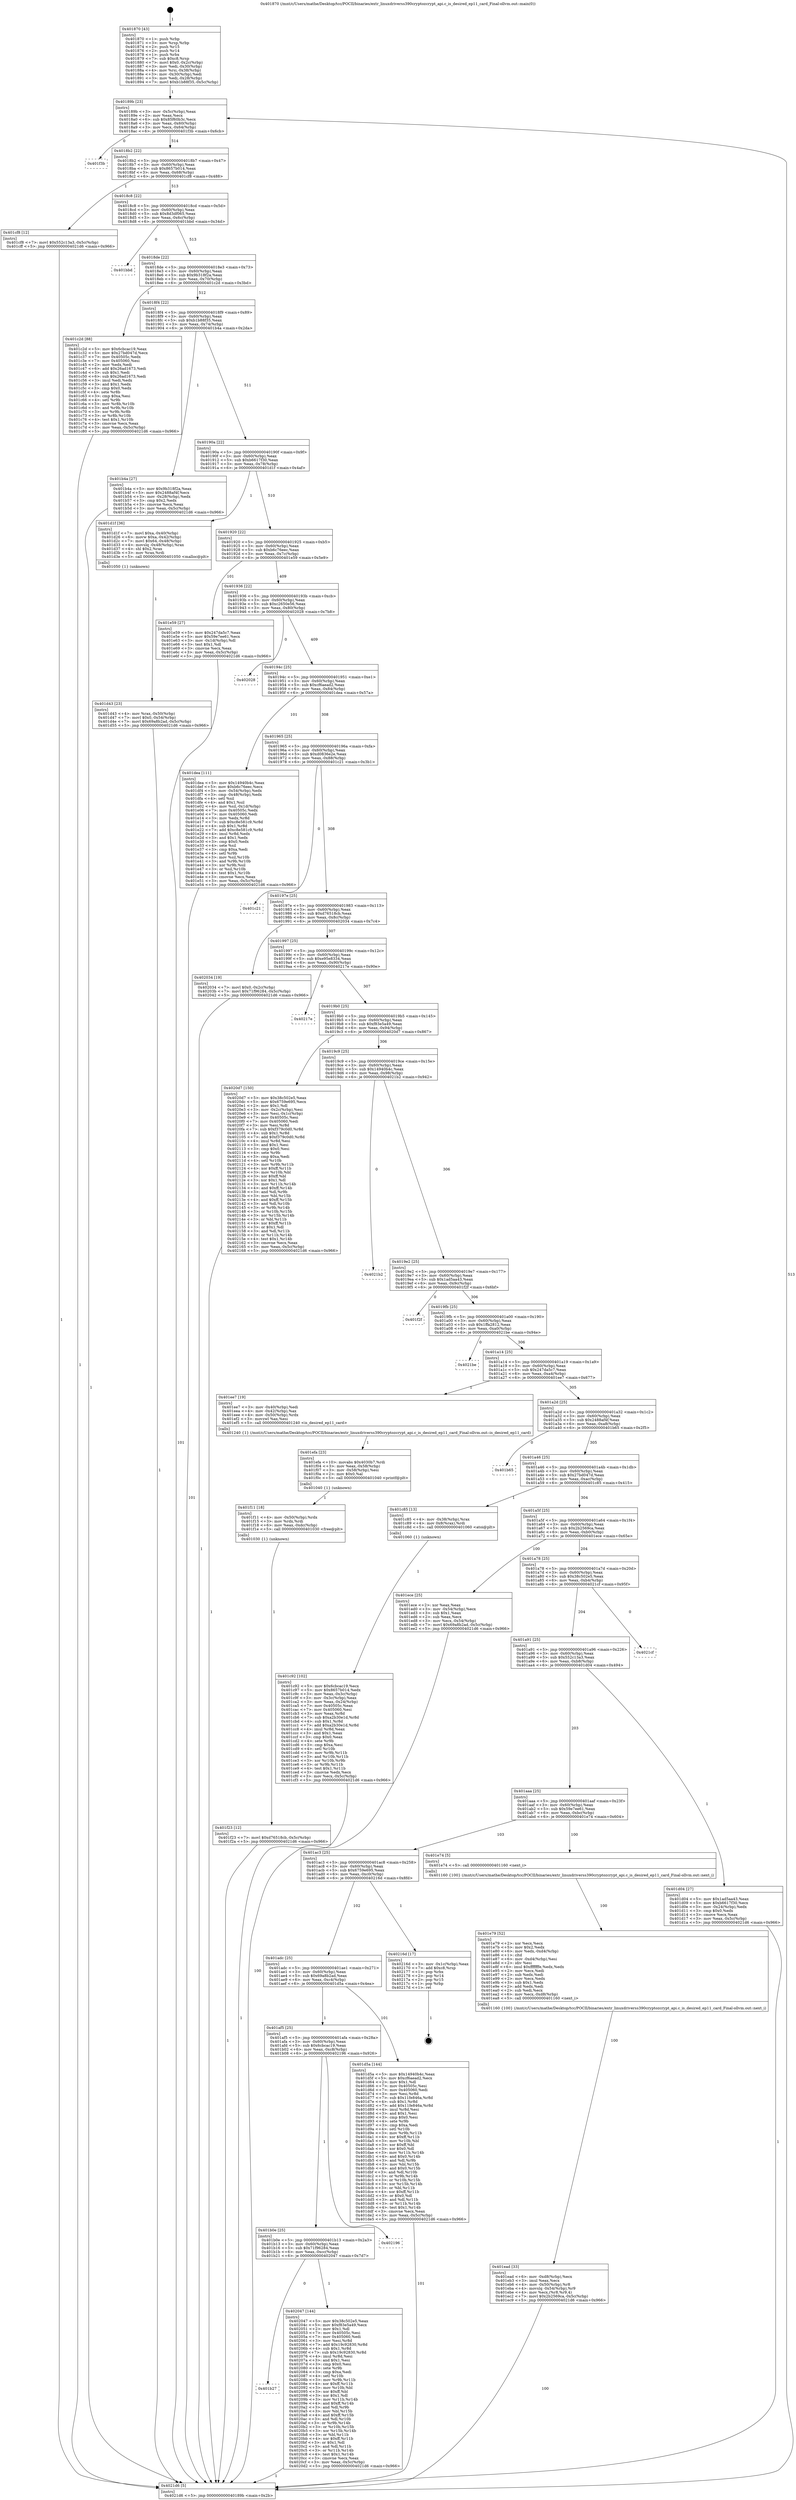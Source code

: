 digraph "0x401870" {
  label = "0x401870 (/mnt/c/Users/mathe/Desktop/tcc/POCII/binaries/extr_linuxdriverss390cryptozcrypt_api.c_is_desired_ep11_card_Final-ollvm.out::main(0))"
  labelloc = "t"
  node[shape=record]

  Entry [label="",width=0.3,height=0.3,shape=circle,fillcolor=black,style=filled]
  "0x40189b" [label="{
     0x40189b [23]\l
     | [instrs]\l
     &nbsp;&nbsp;0x40189b \<+3\>: mov -0x5c(%rbp),%eax\l
     &nbsp;&nbsp;0x40189e \<+2\>: mov %eax,%ecx\l
     &nbsp;&nbsp;0x4018a0 \<+6\>: sub $0x85f60b3c,%ecx\l
     &nbsp;&nbsp;0x4018a6 \<+3\>: mov %eax,-0x60(%rbp)\l
     &nbsp;&nbsp;0x4018a9 \<+3\>: mov %ecx,-0x64(%rbp)\l
     &nbsp;&nbsp;0x4018ac \<+6\>: je 0000000000401f3b \<main+0x6cb\>\l
  }"]
  "0x401f3b" [label="{
     0x401f3b\l
  }", style=dashed]
  "0x4018b2" [label="{
     0x4018b2 [22]\l
     | [instrs]\l
     &nbsp;&nbsp;0x4018b2 \<+5\>: jmp 00000000004018b7 \<main+0x47\>\l
     &nbsp;&nbsp;0x4018b7 \<+3\>: mov -0x60(%rbp),%eax\l
     &nbsp;&nbsp;0x4018ba \<+5\>: sub $0x8657b014,%eax\l
     &nbsp;&nbsp;0x4018bf \<+3\>: mov %eax,-0x68(%rbp)\l
     &nbsp;&nbsp;0x4018c2 \<+6\>: je 0000000000401cf8 \<main+0x488\>\l
  }"]
  Exit [label="",width=0.3,height=0.3,shape=circle,fillcolor=black,style=filled,peripheries=2]
  "0x401cf8" [label="{
     0x401cf8 [12]\l
     | [instrs]\l
     &nbsp;&nbsp;0x401cf8 \<+7\>: movl $0x552c13a3,-0x5c(%rbp)\l
     &nbsp;&nbsp;0x401cff \<+5\>: jmp 00000000004021d6 \<main+0x966\>\l
  }"]
  "0x4018c8" [label="{
     0x4018c8 [22]\l
     | [instrs]\l
     &nbsp;&nbsp;0x4018c8 \<+5\>: jmp 00000000004018cd \<main+0x5d\>\l
     &nbsp;&nbsp;0x4018cd \<+3\>: mov -0x60(%rbp),%eax\l
     &nbsp;&nbsp;0x4018d0 \<+5\>: sub $0x8d3df065,%eax\l
     &nbsp;&nbsp;0x4018d5 \<+3\>: mov %eax,-0x6c(%rbp)\l
     &nbsp;&nbsp;0x4018d8 \<+6\>: je 0000000000401bbd \<main+0x34d\>\l
  }"]
  "0x401b27" [label="{
     0x401b27\l
  }", style=dashed]
  "0x401bbd" [label="{
     0x401bbd\l
  }", style=dashed]
  "0x4018de" [label="{
     0x4018de [22]\l
     | [instrs]\l
     &nbsp;&nbsp;0x4018de \<+5\>: jmp 00000000004018e3 \<main+0x73\>\l
     &nbsp;&nbsp;0x4018e3 \<+3\>: mov -0x60(%rbp),%eax\l
     &nbsp;&nbsp;0x4018e6 \<+5\>: sub $0x9b318f2a,%eax\l
     &nbsp;&nbsp;0x4018eb \<+3\>: mov %eax,-0x70(%rbp)\l
     &nbsp;&nbsp;0x4018ee \<+6\>: je 0000000000401c2d \<main+0x3bd\>\l
  }"]
  "0x402047" [label="{
     0x402047 [144]\l
     | [instrs]\l
     &nbsp;&nbsp;0x402047 \<+5\>: mov $0x38c502e5,%eax\l
     &nbsp;&nbsp;0x40204c \<+5\>: mov $0xf83e5a49,%ecx\l
     &nbsp;&nbsp;0x402051 \<+2\>: mov $0x1,%dl\l
     &nbsp;&nbsp;0x402053 \<+7\>: mov 0x40505c,%esi\l
     &nbsp;&nbsp;0x40205a \<+7\>: mov 0x405060,%edi\l
     &nbsp;&nbsp;0x402061 \<+3\>: mov %esi,%r8d\l
     &nbsp;&nbsp;0x402064 \<+7\>: add $0x19c92830,%r8d\l
     &nbsp;&nbsp;0x40206b \<+4\>: sub $0x1,%r8d\l
     &nbsp;&nbsp;0x40206f \<+7\>: sub $0x19c92830,%r8d\l
     &nbsp;&nbsp;0x402076 \<+4\>: imul %r8d,%esi\l
     &nbsp;&nbsp;0x40207a \<+3\>: and $0x1,%esi\l
     &nbsp;&nbsp;0x40207d \<+3\>: cmp $0x0,%esi\l
     &nbsp;&nbsp;0x402080 \<+4\>: sete %r9b\l
     &nbsp;&nbsp;0x402084 \<+3\>: cmp $0xa,%edi\l
     &nbsp;&nbsp;0x402087 \<+4\>: setl %r10b\l
     &nbsp;&nbsp;0x40208b \<+3\>: mov %r9b,%r11b\l
     &nbsp;&nbsp;0x40208e \<+4\>: xor $0xff,%r11b\l
     &nbsp;&nbsp;0x402092 \<+3\>: mov %r10b,%bl\l
     &nbsp;&nbsp;0x402095 \<+3\>: xor $0xff,%bl\l
     &nbsp;&nbsp;0x402098 \<+3\>: xor $0x1,%dl\l
     &nbsp;&nbsp;0x40209b \<+3\>: mov %r11b,%r14b\l
     &nbsp;&nbsp;0x40209e \<+4\>: and $0xff,%r14b\l
     &nbsp;&nbsp;0x4020a2 \<+3\>: and %dl,%r9b\l
     &nbsp;&nbsp;0x4020a5 \<+3\>: mov %bl,%r15b\l
     &nbsp;&nbsp;0x4020a8 \<+4\>: and $0xff,%r15b\l
     &nbsp;&nbsp;0x4020ac \<+3\>: and %dl,%r10b\l
     &nbsp;&nbsp;0x4020af \<+3\>: or %r9b,%r14b\l
     &nbsp;&nbsp;0x4020b2 \<+3\>: or %r10b,%r15b\l
     &nbsp;&nbsp;0x4020b5 \<+3\>: xor %r15b,%r14b\l
     &nbsp;&nbsp;0x4020b8 \<+3\>: or %bl,%r11b\l
     &nbsp;&nbsp;0x4020bb \<+4\>: xor $0xff,%r11b\l
     &nbsp;&nbsp;0x4020bf \<+3\>: or $0x1,%dl\l
     &nbsp;&nbsp;0x4020c2 \<+3\>: and %dl,%r11b\l
     &nbsp;&nbsp;0x4020c5 \<+3\>: or %r11b,%r14b\l
     &nbsp;&nbsp;0x4020c8 \<+4\>: test $0x1,%r14b\l
     &nbsp;&nbsp;0x4020cc \<+3\>: cmovne %ecx,%eax\l
     &nbsp;&nbsp;0x4020cf \<+3\>: mov %eax,-0x5c(%rbp)\l
     &nbsp;&nbsp;0x4020d2 \<+5\>: jmp 00000000004021d6 \<main+0x966\>\l
  }"]
  "0x401c2d" [label="{
     0x401c2d [88]\l
     | [instrs]\l
     &nbsp;&nbsp;0x401c2d \<+5\>: mov $0x6cbcac19,%eax\l
     &nbsp;&nbsp;0x401c32 \<+5\>: mov $0x27bd047d,%ecx\l
     &nbsp;&nbsp;0x401c37 \<+7\>: mov 0x40505c,%edx\l
     &nbsp;&nbsp;0x401c3e \<+7\>: mov 0x405060,%esi\l
     &nbsp;&nbsp;0x401c45 \<+2\>: mov %edx,%edi\l
     &nbsp;&nbsp;0x401c47 \<+6\>: add $0x26ad1673,%edi\l
     &nbsp;&nbsp;0x401c4d \<+3\>: sub $0x1,%edi\l
     &nbsp;&nbsp;0x401c50 \<+6\>: sub $0x26ad1673,%edi\l
     &nbsp;&nbsp;0x401c56 \<+3\>: imul %edi,%edx\l
     &nbsp;&nbsp;0x401c59 \<+3\>: and $0x1,%edx\l
     &nbsp;&nbsp;0x401c5c \<+3\>: cmp $0x0,%edx\l
     &nbsp;&nbsp;0x401c5f \<+4\>: sete %r8b\l
     &nbsp;&nbsp;0x401c63 \<+3\>: cmp $0xa,%esi\l
     &nbsp;&nbsp;0x401c66 \<+4\>: setl %r9b\l
     &nbsp;&nbsp;0x401c6a \<+3\>: mov %r8b,%r10b\l
     &nbsp;&nbsp;0x401c6d \<+3\>: and %r9b,%r10b\l
     &nbsp;&nbsp;0x401c70 \<+3\>: xor %r9b,%r8b\l
     &nbsp;&nbsp;0x401c73 \<+3\>: or %r8b,%r10b\l
     &nbsp;&nbsp;0x401c76 \<+4\>: test $0x1,%r10b\l
     &nbsp;&nbsp;0x401c7a \<+3\>: cmovne %ecx,%eax\l
     &nbsp;&nbsp;0x401c7d \<+3\>: mov %eax,-0x5c(%rbp)\l
     &nbsp;&nbsp;0x401c80 \<+5\>: jmp 00000000004021d6 \<main+0x966\>\l
  }"]
  "0x4018f4" [label="{
     0x4018f4 [22]\l
     | [instrs]\l
     &nbsp;&nbsp;0x4018f4 \<+5\>: jmp 00000000004018f9 \<main+0x89\>\l
     &nbsp;&nbsp;0x4018f9 \<+3\>: mov -0x60(%rbp),%eax\l
     &nbsp;&nbsp;0x4018fc \<+5\>: sub $0xb1b88f35,%eax\l
     &nbsp;&nbsp;0x401901 \<+3\>: mov %eax,-0x74(%rbp)\l
     &nbsp;&nbsp;0x401904 \<+6\>: je 0000000000401b4a \<main+0x2da\>\l
  }"]
  "0x401b0e" [label="{
     0x401b0e [25]\l
     | [instrs]\l
     &nbsp;&nbsp;0x401b0e \<+5\>: jmp 0000000000401b13 \<main+0x2a3\>\l
     &nbsp;&nbsp;0x401b13 \<+3\>: mov -0x60(%rbp),%eax\l
     &nbsp;&nbsp;0x401b16 \<+5\>: sub $0x71f96284,%eax\l
     &nbsp;&nbsp;0x401b1b \<+6\>: mov %eax,-0xcc(%rbp)\l
     &nbsp;&nbsp;0x401b21 \<+6\>: je 0000000000402047 \<main+0x7d7\>\l
  }"]
  "0x401b4a" [label="{
     0x401b4a [27]\l
     | [instrs]\l
     &nbsp;&nbsp;0x401b4a \<+5\>: mov $0x9b318f2a,%eax\l
     &nbsp;&nbsp;0x401b4f \<+5\>: mov $0x2488af4f,%ecx\l
     &nbsp;&nbsp;0x401b54 \<+3\>: mov -0x28(%rbp),%edx\l
     &nbsp;&nbsp;0x401b57 \<+3\>: cmp $0x2,%edx\l
     &nbsp;&nbsp;0x401b5a \<+3\>: cmovne %ecx,%eax\l
     &nbsp;&nbsp;0x401b5d \<+3\>: mov %eax,-0x5c(%rbp)\l
     &nbsp;&nbsp;0x401b60 \<+5\>: jmp 00000000004021d6 \<main+0x966\>\l
  }"]
  "0x40190a" [label="{
     0x40190a [22]\l
     | [instrs]\l
     &nbsp;&nbsp;0x40190a \<+5\>: jmp 000000000040190f \<main+0x9f\>\l
     &nbsp;&nbsp;0x40190f \<+3\>: mov -0x60(%rbp),%eax\l
     &nbsp;&nbsp;0x401912 \<+5\>: sub $0xb6617f30,%eax\l
     &nbsp;&nbsp;0x401917 \<+3\>: mov %eax,-0x78(%rbp)\l
     &nbsp;&nbsp;0x40191a \<+6\>: je 0000000000401d1f \<main+0x4af\>\l
  }"]
  "0x4021d6" [label="{
     0x4021d6 [5]\l
     | [instrs]\l
     &nbsp;&nbsp;0x4021d6 \<+5\>: jmp 000000000040189b \<main+0x2b\>\l
  }"]
  "0x401870" [label="{
     0x401870 [43]\l
     | [instrs]\l
     &nbsp;&nbsp;0x401870 \<+1\>: push %rbp\l
     &nbsp;&nbsp;0x401871 \<+3\>: mov %rsp,%rbp\l
     &nbsp;&nbsp;0x401874 \<+2\>: push %r15\l
     &nbsp;&nbsp;0x401876 \<+2\>: push %r14\l
     &nbsp;&nbsp;0x401878 \<+1\>: push %rbx\l
     &nbsp;&nbsp;0x401879 \<+7\>: sub $0xc8,%rsp\l
     &nbsp;&nbsp;0x401880 \<+7\>: movl $0x0,-0x2c(%rbp)\l
     &nbsp;&nbsp;0x401887 \<+3\>: mov %edi,-0x30(%rbp)\l
     &nbsp;&nbsp;0x40188a \<+4\>: mov %rsi,-0x38(%rbp)\l
     &nbsp;&nbsp;0x40188e \<+3\>: mov -0x30(%rbp),%edi\l
     &nbsp;&nbsp;0x401891 \<+3\>: mov %edi,-0x28(%rbp)\l
     &nbsp;&nbsp;0x401894 \<+7\>: movl $0xb1b88f35,-0x5c(%rbp)\l
  }"]
  "0x402196" [label="{
     0x402196\l
  }", style=dashed]
  "0x401d1f" [label="{
     0x401d1f [36]\l
     | [instrs]\l
     &nbsp;&nbsp;0x401d1f \<+7\>: movl $0xa,-0x40(%rbp)\l
     &nbsp;&nbsp;0x401d26 \<+6\>: movw $0xa,-0x42(%rbp)\l
     &nbsp;&nbsp;0x401d2c \<+7\>: movl $0x64,-0x48(%rbp)\l
     &nbsp;&nbsp;0x401d33 \<+4\>: movslq -0x48(%rbp),%rax\l
     &nbsp;&nbsp;0x401d37 \<+4\>: shl $0x2,%rax\l
     &nbsp;&nbsp;0x401d3b \<+3\>: mov %rax,%rdi\l
     &nbsp;&nbsp;0x401d3e \<+5\>: call 0000000000401050 \<malloc@plt\>\l
     | [calls]\l
     &nbsp;&nbsp;0x401050 \{1\} (unknown)\l
  }"]
  "0x401920" [label="{
     0x401920 [22]\l
     | [instrs]\l
     &nbsp;&nbsp;0x401920 \<+5\>: jmp 0000000000401925 \<main+0xb5\>\l
     &nbsp;&nbsp;0x401925 \<+3\>: mov -0x60(%rbp),%eax\l
     &nbsp;&nbsp;0x401928 \<+5\>: sub $0xb6c76eec,%eax\l
     &nbsp;&nbsp;0x40192d \<+3\>: mov %eax,-0x7c(%rbp)\l
     &nbsp;&nbsp;0x401930 \<+6\>: je 0000000000401e59 \<main+0x5e9\>\l
  }"]
  "0x401f23" [label="{
     0x401f23 [12]\l
     | [instrs]\l
     &nbsp;&nbsp;0x401f23 \<+7\>: movl $0xd76518cb,-0x5c(%rbp)\l
     &nbsp;&nbsp;0x401f2a \<+5\>: jmp 00000000004021d6 \<main+0x966\>\l
  }"]
  "0x401e59" [label="{
     0x401e59 [27]\l
     | [instrs]\l
     &nbsp;&nbsp;0x401e59 \<+5\>: mov $0x247da5c7,%eax\l
     &nbsp;&nbsp;0x401e5e \<+5\>: mov $0x59e7ee61,%ecx\l
     &nbsp;&nbsp;0x401e63 \<+3\>: mov -0x1d(%rbp),%dl\l
     &nbsp;&nbsp;0x401e66 \<+3\>: test $0x1,%dl\l
     &nbsp;&nbsp;0x401e69 \<+3\>: cmovne %ecx,%eax\l
     &nbsp;&nbsp;0x401e6c \<+3\>: mov %eax,-0x5c(%rbp)\l
     &nbsp;&nbsp;0x401e6f \<+5\>: jmp 00000000004021d6 \<main+0x966\>\l
  }"]
  "0x401936" [label="{
     0x401936 [22]\l
     | [instrs]\l
     &nbsp;&nbsp;0x401936 \<+5\>: jmp 000000000040193b \<main+0xcb\>\l
     &nbsp;&nbsp;0x40193b \<+3\>: mov -0x60(%rbp),%eax\l
     &nbsp;&nbsp;0x40193e \<+5\>: sub $0xc2650e56,%eax\l
     &nbsp;&nbsp;0x401943 \<+3\>: mov %eax,-0x80(%rbp)\l
     &nbsp;&nbsp;0x401946 \<+6\>: je 0000000000402028 \<main+0x7b8\>\l
  }"]
  "0x401f11" [label="{
     0x401f11 [18]\l
     | [instrs]\l
     &nbsp;&nbsp;0x401f11 \<+4\>: mov -0x50(%rbp),%rdx\l
     &nbsp;&nbsp;0x401f15 \<+3\>: mov %rdx,%rdi\l
     &nbsp;&nbsp;0x401f18 \<+6\>: mov %eax,-0xdc(%rbp)\l
     &nbsp;&nbsp;0x401f1e \<+5\>: call 0000000000401030 \<free@plt\>\l
     | [calls]\l
     &nbsp;&nbsp;0x401030 \{1\} (unknown)\l
  }"]
  "0x402028" [label="{
     0x402028\l
  }", style=dashed]
  "0x40194c" [label="{
     0x40194c [25]\l
     | [instrs]\l
     &nbsp;&nbsp;0x40194c \<+5\>: jmp 0000000000401951 \<main+0xe1\>\l
     &nbsp;&nbsp;0x401951 \<+3\>: mov -0x60(%rbp),%eax\l
     &nbsp;&nbsp;0x401954 \<+5\>: sub $0xcf6aead2,%eax\l
     &nbsp;&nbsp;0x401959 \<+6\>: mov %eax,-0x84(%rbp)\l
     &nbsp;&nbsp;0x40195f \<+6\>: je 0000000000401dea \<main+0x57a\>\l
  }"]
  "0x401efa" [label="{
     0x401efa [23]\l
     | [instrs]\l
     &nbsp;&nbsp;0x401efa \<+10\>: movabs $0x4030b7,%rdi\l
     &nbsp;&nbsp;0x401f04 \<+3\>: mov %eax,-0x58(%rbp)\l
     &nbsp;&nbsp;0x401f07 \<+3\>: mov -0x58(%rbp),%esi\l
     &nbsp;&nbsp;0x401f0a \<+2\>: mov $0x0,%al\l
     &nbsp;&nbsp;0x401f0c \<+5\>: call 0000000000401040 \<printf@plt\>\l
     | [calls]\l
     &nbsp;&nbsp;0x401040 \{1\} (unknown)\l
  }"]
  "0x401dea" [label="{
     0x401dea [111]\l
     | [instrs]\l
     &nbsp;&nbsp;0x401dea \<+5\>: mov $0x14940b4c,%eax\l
     &nbsp;&nbsp;0x401def \<+5\>: mov $0xb6c76eec,%ecx\l
     &nbsp;&nbsp;0x401df4 \<+3\>: mov -0x54(%rbp),%edx\l
     &nbsp;&nbsp;0x401df7 \<+3\>: cmp -0x48(%rbp),%edx\l
     &nbsp;&nbsp;0x401dfa \<+4\>: setl %sil\l
     &nbsp;&nbsp;0x401dfe \<+4\>: and $0x1,%sil\l
     &nbsp;&nbsp;0x401e02 \<+4\>: mov %sil,-0x1d(%rbp)\l
     &nbsp;&nbsp;0x401e06 \<+7\>: mov 0x40505c,%edx\l
     &nbsp;&nbsp;0x401e0d \<+7\>: mov 0x405060,%edi\l
     &nbsp;&nbsp;0x401e14 \<+3\>: mov %edx,%r8d\l
     &nbsp;&nbsp;0x401e17 \<+7\>: sub $0xc8e581c9,%r8d\l
     &nbsp;&nbsp;0x401e1e \<+4\>: sub $0x1,%r8d\l
     &nbsp;&nbsp;0x401e22 \<+7\>: add $0xc8e581c9,%r8d\l
     &nbsp;&nbsp;0x401e29 \<+4\>: imul %r8d,%edx\l
     &nbsp;&nbsp;0x401e2d \<+3\>: and $0x1,%edx\l
     &nbsp;&nbsp;0x401e30 \<+3\>: cmp $0x0,%edx\l
     &nbsp;&nbsp;0x401e33 \<+4\>: sete %sil\l
     &nbsp;&nbsp;0x401e37 \<+3\>: cmp $0xa,%edi\l
     &nbsp;&nbsp;0x401e3a \<+4\>: setl %r9b\l
     &nbsp;&nbsp;0x401e3e \<+3\>: mov %sil,%r10b\l
     &nbsp;&nbsp;0x401e41 \<+3\>: and %r9b,%r10b\l
     &nbsp;&nbsp;0x401e44 \<+3\>: xor %r9b,%sil\l
     &nbsp;&nbsp;0x401e47 \<+3\>: or %sil,%r10b\l
     &nbsp;&nbsp;0x401e4a \<+4\>: test $0x1,%r10b\l
     &nbsp;&nbsp;0x401e4e \<+3\>: cmovne %ecx,%eax\l
     &nbsp;&nbsp;0x401e51 \<+3\>: mov %eax,-0x5c(%rbp)\l
     &nbsp;&nbsp;0x401e54 \<+5\>: jmp 00000000004021d6 \<main+0x966\>\l
  }"]
  "0x401965" [label="{
     0x401965 [25]\l
     | [instrs]\l
     &nbsp;&nbsp;0x401965 \<+5\>: jmp 000000000040196a \<main+0xfa\>\l
     &nbsp;&nbsp;0x40196a \<+3\>: mov -0x60(%rbp),%eax\l
     &nbsp;&nbsp;0x40196d \<+5\>: sub $0xd0836e2e,%eax\l
     &nbsp;&nbsp;0x401972 \<+6\>: mov %eax,-0x88(%rbp)\l
     &nbsp;&nbsp;0x401978 \<+6\>: je 0000000000401c21 \<main+0x3b1\>\l
  }"]
  "0x401ead" [label="{
     0x401ead [33]\l
     | [instrs]\l
     &nbsp;&nbsp;0x401ead \<+6\>: mov -0xd8(%rbp),%ecx\l
     &nbsp;&nbsp;0x401eb3 \<+3\>: imul %eax,%ecx\l
     &nbsp;&nbsp;0x401eb6 \<+4\>: mov -0x50(%rbp),%r8\l
     &nbsp;&nbsp;0x401eba \<+4\>: movslq -0x54(%rbp),%r9\l
     &nbsp;&nbsp;0x401ebe \<+4\>: mov %ecx,(%r8,%r9,4)\l
     &nbsp;&nbsp;0x401ec2 \<+7\>: movl $0x2b2569ca,-0x5c(%rbp)\l
     &nbsp;&nbsp;0x401ec9 \<+5\>: jmp 00000000004021d6 \<main+0x966\>\l
  }"]
  "0x401c21" [label="{
     0x401c21\l
  }", style=dashed]
  "0x40197e" [label="{
     0x40197e [25]\l
     | [instrs]\l
     &nbsp;&nbsp;0x40197e \<+5\>: jmp 0000000000401983 \<main+0x113\>\l
     &nbsp;&nbsp;0x401983 \<+3\>: mov -0x60(%rbp),%eax\l
     &nbsp;&nbsp;0x401986 \<+5\>: sub $0xd76518cb,%eax\l
     &nbsp;&nbsp;0x40198b \<+6\>: mov %eax,-0x8c(%rbp)\l
     &nbsp;&nbsp;0x401991 \<+6\>: je 0000000000402034 \<main+0x7c4\>\l
  }"]
  "0x401e79" [label="{
     0x401e79 [52]\l
     | [instrs]\l
     &nbsp;&nbsp;0x401e79 \<+2\>: xor %ecx,%ecx\l
     &nbsp;&nbsp;0x401e7b \<+5\>: mov $0x2,%edx\l
     &nbsp;&nbsp;0x401e80 \<+6\>: mov %edx,-0xd4(%rbp)\l
     &nbsp;&nbsp;0x401e86 \<+1\>: cltd\l
     &nbsp;&nbsp;0x401e87 \<+6\>: mov -0xd4(%rbp),%esi\l
     &nbsp;&nbsp;0x401e8d \<+2\>: idiv %esi\l
     &nbsp;&nbsp;0x401e8f \<+6\>: imul $0xfffffffe,%edx,%edx\l
     &nbsp;&nbsp;0x401e95 \<+2\>: mov %ecx,%edi\l
     &nbsp;&nbsp;0x401e97 \<+2\>: sub %edx,%edi\l
     &nbsp;&nbsp;0x401e99 \<+2\>: mov %ecx,%edx\l
     &nbsp;&nbsp;0x401e9b \<+3\>: sub $0x1,%edx\l
     &nbsp;&nbsp;0x401e9e \<+2\>: add %edx,%edi\l
     &nbsp;&nbsp;0x401ea0 \<+2\>: sub %edi,%ecx\l
     &nbsp;&nbsp;0x401ea2 \<+6\>: mov %ecx,-0xd8(%rbp)\l
     &nbsp;&nbsp;0x401ea8 \<+5\>: call 0000000000401160 \<next_i\>\l
     | [calls]\l
     &nbsp;&nbsp;0x401160 \{100\} (/mnt/c/Users/mathe/Desktop/tcc/POCII/binaries/extr_linuxdriverss390cryptozcrypt_api.c_is_desired_ep11_card_Final-ollvm.out::next_i)\l
  }"]
  "0x402034" [label="{
     0x402034 [19]\l
     | [instrs]\l
     &nbsp;&nbsp;0x402034 \<+7\>: movl $0x0,-0x2c(%rbp)\l
     &nbsp;&nbsp;0x40203b \<+7\>: movl $0x71f96284,-0x5c(%rbp)\l
     &nbsp;&nbsp;0x402042 \<+5\>: jmp 00000000004021d6 \<main+0x966\>\l
  }"]
  "0x401997" [label="{
     0x401997 [25]\l
     | [instrs]\l
     &nbsp;&nbsp;0x401997 \<+5\>: jmp 000000000040199c \<main+0x12c\>\l
     &nbsp;&nbsp;0x40199c \<+3\>: mov -0x60(%rbp),%eax\l
     &nbsp;&nbsp;0x40199f \<+5\>: sub $0xe95e8334,%eax\l
     &nbsp;&nbsp;0x4019a4 \<+6\>: mov %eax,-0x90(%rbp)\l
     &nbsp;&nbsp;0x4019aa \<+6\>: je 000000000040217e \<main+0x90e\>\l
  }"]
  "0x401af5" [label="{
     0x401af5 [25]\l
     | [instrs]\l
     &nbsp;&nbsp;0x401af5 \<+5\>: jmp 0000000000401afa \<main+0x28a\>\l
     &nbsp;&nbsp;0x401afa \<+3\>: mov -0x60(%rbp),%eax\l
     &nbsp;&nbsp;0x401afd \<+5\>: sub $0x6cbcac19,%eax\l
     &nbsp;&nbsp;0x401b02 \<+6\>: mov %eax,-0xc8(%rbp)\l
     &nbsp;&nbsp;0x401b08 \<+6\>: je 0000000000402196 \<main+0x926\>\l
  }"]
  "0x40217e" [label="{
     0x40217e\l
  }", style=dashed]
  "0x4019b0" [label="{
     0x4019b0 [25]\l
     | [instrs]\l
     &nbsp;&nbsp;0x4019b0 \<+5\>: jmp 00000000004019b5 \<main+0x145\>\l
     &nbsp;&nbsp;0x4019b5 \<+3\>: mov -0x60(%rbp),%eax\l
     &nbsp;&nbsp;0x4019b8 \<+5\>: sub $0xf83e5a49,%eax\l
     &nbsp;&nbsp;0x4019bd \<+6\>: mov %eax,-0x94(%rbp)\l
     &nbsp;&nbsp;0x4019c3 \<+6\>: je 00000000004020d7 \<main+0x867\>\l
  }"]
  "0x401d5a" [label="{
     0x401d5a [144]\l
     | [instrs]\l
     &nbsp;&nbsp;0x401d5a \<+5\>: mov $0x14940b4c,%eax\l
     &nbsp;&nbsp;0x401d5f \<+5\>: mov $0xcf6aead2,%ecx\l
     &nbsp;&nbsp;0x401d64 \<+2\>: mov $0x1,%dl\l
     &nbsp;&nbsp;0x401d66 \<+7\>: mov 0x40505c,%esi\l
     &nbsp;&nbsp;0x401d6d \<+7\>: mov 0x405060,%edi\l
     &nbsp;&nbsp;0x401d74 \<+3\>: mov %esi,%r8d\l
     &nbsp;&nbsp;0x401d77 \<+7\>: sub $0x11fe846a,%r8d\l
     &nbsp;&nbsp;0x401d7e \<+4\>: sub $0x1,%r8d\l
     &nbsp;&nbsp;0x401d82 \<+7\>: add $0x11fe846a,%r8d\l
     &nbsp;&nbsp;0x401d89 \<+4\>: imul %r8d,%esi\l
     &nbsp;&nbsp;0x401d8d \<+3\>: and $0x1,%esi\l
     &nbsp;&nbsp;0x401d90 \<+3\>: cmp $0x0,%esi\l
     &nbsp;&nbsp;0x401d93 \<+4\>: sete %r9b\l
     &nbsp;&nbsp;0x401d97 \<+3\>: cmp $0xa,%edi\l
     &nbsp;&nbsp;0x401d9a \<+4\>: setl %r10b\l
     &nbsp;&nbsp;0x401d9e \<+3\>: mov %r9b,%r11b\l
     &nbsp;&nbsp;0x401da1 \<+4\>: xor $0xff,%r11b\l
     &nbsp;&nbsp;0x401da5 \<+3\>: mov %r10b,%bl\l
     &nbsp;&nbsp;0x401da8 \<+3\>: xor $0xff,%bl\l
     &nbsp;&nbsp;0x401dab \<+3\>: xor $0x0,%dl\l
     &nbsp;&nbsp;0x401dae \<+3\>: mov %r11b,%r14b\l
     &nbsp;&nbsp;0x401db1 \<+4\>: and $0x0,%r14b\l
     &nbsp;&nbsp;0x401db5 \<+3\>: and %dl,%r9b\l
     &nbsp;&nbsp;0x401db8 \<+3\>: mov %bl,%r15b\l
     &nbsp;&nbsp;0x401dbb \<+4\>: and $0x0,%r15b\l
     &nbsp;&nbsp;0x401dbf \<+3\>: and %dl,%r10b\l
     &nbsp;&nbsp;0x401dc2 \<+3\>: or %r9b,%r14b\l
     &nbsp;&nbsp;0x401dc5 \<+3\>: or %r10b,%r15b\l
     &nbsp;&nbsp;0x401dc8 \<+3\>: xor %r15b,%r14b\l
     &nbsp;&nbsp;0x401dcb \<+3\>: or %bl,%r11b\l
     &nbsp;&nbsp;0x401dce \<+4\>: xor $0xff,%r11b\l
     &nbsp;&nbsp;0x401dd2 \<+3\>: or $0x0,%dl\l
     &nbsp;&nbsp;0x401dd5 \<+3\>: and %dl,%r11b\l
     &nbsp;&nbsp;0x401dd8 \<+3\>: or %r11b,%r14b\l
     &nbsp;&nbsp;0x401ddb \<+4\>: test $0x1,%r14b\l
     &nbsp;&nbsp;0x401ddf \<+3\>: cmovne %ecx,%eax\l
     &nbsp;&nbsp;0x401de2 \<+3\>: mov %eax,-0x5c(%rbp)\l
     &nbsp;&nbsp;0x401de5 \<+5\>: jmp 00000000004021d6 \<main+0x966\>\l
  }"]
  "0x4020d7" [label="{
     0x4020d7 [150]\l
     | [instrs]\l
     &nbsp;&nbsp;0x4020d7 \<+5\>: mov $0x38c502e5,%eax\l
     &nbsp;&nbsp;0x4020dc \<+5\>: mov $0x6759e695,%ecx\l
     &nbsp;&nbsp;0x4020e1 \<+2\>: mov $0x1,%dl\l
     &nbsp;&nbsp;0x4020e3 \<+3\>: mov -0x2c(%rbp),%esi\l
     &nbsp;&nbsp;0x4020e6 \<+3\>: mov %esi,-0x1c(%rbp)\l
     &nbsp;&nbsp;0x4020e9 \<+7\>: mov 0x40505c,%esi\l
     &nbsp;&nbsp;0x4020f0 \<+7\>: mov 0x405060,%edi\l
     &nbsp;&nbsp;0x4020f7 \<+3\>: mov %esi,%r8d\l
     &nbsp;&nbsp;0x4020fa \<+7\>: sub $0xf379c0d0,%r8d\l
     &nbsp;&nbsp;0x402101 \<+4\>: sub $0x1,%r8d\l
     &nbsp;&nbsp;0x402105 \<+7\>: add $0xf379c0d0,%r8d\l
     &nbsp;&nbsp;0x40210c \<+4\>: imul %r8d,%esi\l
     &nbsp;&nbsp;0x402110 \<+3\>: and $0x1,%esi\l
     &nbsp;&nbsp;0x402113 \<+3\>: cmp $0x0,%esi\l
     &nbsp;&nbsp;0x402116 \<+4\>: sete %r9b\l
     &nbsp;&nbsp;0x40211a \<+3\>: cmp $0xa,%edi\l
     &nbsp;&nbsp;0x40211d \<+4\>: setl %r10b\l
     &nbsp;&nbsp;0x402121 \<+3\>: mov %r9b,%r11b\l
     &nbsp;&nbsp;0x402124 \<+4\>: xor $0xff,%r11b\l
     &nbsp;&nbsp;0x402128 \<+3\>: mov %r10b,%bl\l
     &nbsp;&nbsp;0x40212b \<+3\>: xor $0xff,%bl\l
     &nbsp;&nbsp;0x40212e \<+3\>: xor $0x1,%dl\l
     &nbsp;&nbsp;0x402131 \<+3\>: mov %r11b,%r14b\l
     &nbsp;&nbsp;0x402134 \<+4\>: and $0xff,%r14b\l
     &nbsp;&nbsp;0x402138 \<+3\>: and %dl,%r9b\l
     &nbsp;&nbsp;0x40213b \<+3\>: mov %bl,%r15b\l
     &nbsp;&nbsp;0x40213e \<+4\>: and $0xff,%r15b\l
     &nbsp;&nbsp;0x402142 \<+3\>: and %dl,%r10b\l
     &nbsp;&nbsp;0x402145 \<+3\>: or %r9b,%r14b\l
     &nbsp;&nbsp;0x402148 \<+3\>: or %r10b,%r15b\l
     &nbsp;&nbsp;0x40214b \<+3\>: xor %r15b,%r14b\l
     &nbsp;&nbsp;0x40214e \<+3\>: or %bl,%r11b\l
     &nbsp;&nbsp;0x402151 \<+4\>: xor $0xff,%r11b\l
     &nbsp;&nbsp;0x402155 \<+3\>: or $0x1,%dl\l
     &nbsp;&nbsp;0x402158 \<+3\>: and %dl,%r11b\l
     &nbsp;&nbsp;0x40215b \<+3\>: or %r11b,%r14b\l
     &nbsp;&nbsp;0x40215e \<+4\>: test $0x1,%r14b\l
     &nbsp;&nbsp;0x402162 \<+3\>: cmovne %ecx,%eax\l
     &nbsp;&nbsp;0x402165 \<+3\>: mov %eax,-0x5c(%rbp)\l
     &nbsp;&nbsp;0x402168 \<+5\>: jmp 00000000004021d6 \<main+0x966\>\l
  }"]
  "0x4019c9" [label="{
     0x4019c9 [25]\l
     | [instrs]\l
     &nbsp;&nbsp;0x4019c9 \<+5\>: jmp 00000000004019ce \<main+0x15e\>\l
     &nbsp;&nbsp;0x4019ce \<+3\>: mov -0x60(%rbp),%eax\l
     &nbsp;&nbsp;0x4019d1 \<+5\>: sub $0x14940b4c,%eax\l
     &nbsp;&nbsp;0x4019d6 \<+6\>: mov %eax,-0x98(%rbp)\l
     &nbsp;&nbsp;0x4019dc \<+6\>: je 00000000004021b2 \<main+0x942\>\l
  }"]
  "0x401adc" [label="{
     0x401adc [25]\l
     | [instrs]\l
     &nbsp;&nbsp;0x401adc \<+5\>: jmp 0000000000401ae1 \<main+0x271\>\l
     &nbsp;&nbsp;0x401ae1 \<+3\>: mov -0x60(%rbp),%eax\l
     &nbsp;&nbsp;0x401ae4 \<+5\>: sub $0x69a8b2ad,%eax\l
     &nbsp;&nbsp;0x401ae9 \<+6\>: mov %eax,-0xc4(%rbp)\l
     &nbsp;&nbsp;0x401aef \<+6\>: je 0000000000401d5a \<main+0x4ea\>\l
  }"]
  "0x4021b2" [label="{
     0x4021b2\l
  }", style=dashed]
  "0x4019e2" [label="{
     0x4019e2 [25]\l
     | [instrs]\l
     &nbsp;&nbsp;0x4019e2 \<+5\>: jmp 00000000004019e7 \<main+0x177\>\l
     &nbsp;&nbsp;0x4019e7 \<+3\>: mov -0x60(%rbp),%eax\l
     &nbsp;&nbsp;0x4019ea \<+5\>: sub $0x1ad5aa43,%eax\l
     &nbsp;&nbsp;0x4019ef \<+6\>: mov %eax,-0x9c(%rbp)\l
     &nbsp;&nbsp;0x4019f5 \<+6\>: je 0000000000401f2f \<main+0x6bf\>\l
  }"]
  "0x40216d" [label="{
     0x40216d [17]\l
     | [instrs]\l
     &nbsp;&nbsp;0x40216d \<+3\>: mov -0x1c(%rbp),%eax\l
     &nbsp;&nbsp;0x402170 \<+7\>: add $0xc8,%rsp\l
     &nbsp;&nbsp;0x402177 \<+1\>: pop %rbx\l
     &nbsp;&nbsp;0x402178 \<+2\>: pop %r14\l
     &nbsp;&nbsp;0x40217a \<+2\>: pop %r15\l
     &nbsp;&nbsp;0x40217c \<+1\>: pop %rbp\l
     &nbsp;&nbsp;0x40217d \<+1\>: ret\l
  }"]
  "0x401f2f" [label="{
     0x401f2f\l
  }", style=dashed]
  "0x4019fb" [label="{
     0x4019fb [25]\l
     | [instrs]\l
     &nbsp;&nbsp;0x4019fb \<+5\>: jmp 0000000000401a00 \<main+0x190\>\l
     &nbsp;&nbsp;0x401a00 \<+3\>: mov -0x60(%rbp),%eax\l
     &nbsp;&nbsp;0x401a03 \<+5\>: sub $0x1ffa2812,%eax\l
     &nbsp;&nbsp;0x401a08 \<+6\>: mov %eax,-0xa0(%rbp)\l
     &nbsp;&nbsp;0x401a0e \<+6\>: je 00000000004021be \<main+0x94e\>\l
  }"]
  "0x401ac3" [label="{
     0x401ac3 [25]\l
     | [instrs]\l
     &nbsp;&nbsp;0x401ac3 \<+5\>: jmp 0000000000401ac8 \<main+0x258\>\l
     &nbsp;&nbsp;0x401ac8 \<+3\>: mov -0x60(%rbp),%eax\l
     &nbsp;&nbsp;0x401acb \<+5\>: sub $0x6759e695,%eax\l
     &nbsp;&nbsp;0x401ad0 \<+6\>: mov %eax,-0xc0(%rbp)\l
     &nbsp;&nbsp;0x401ad6 \<+6\>: je 000000000040216d \<main+0x8fd\>\l
  }"]
  "0x4021be" [label="{
     0x4021be\l
  }", style=dashed]
  "0x401a14" [label="{
     0x401a14 [25]\l
     | [instrs]\l
     &nbsp;&nbsp;0x401a14 \<+5\>: jmp 0000000000401a19 \<main+0x1a9\>\l
     &nbsp;&nbsp;0x401a19 \<+3\>: mov -0x60(%rbp),%eax\l
     &nbsp;&nbsp;0x401a1c \<+5\>: sub $0x247da5c7,%eax\l
     &nbsp;&nbsp;0x401a21 \<+6\>: mov %eax,-0xa4(%rbp)\l
     &nbsp;&nbsp;0x401a27 \<+6\>: je 0000000000401ee7 \<main+0x677\>\l
  }"]
  "0x401e74" [label="{
     0x401e74 [5]\l
     | [instrs]\l
     &nbsp;&nbsp;0x401e74 \<+5\>: call 0000000000401160 \<next_i\>\l
     | [calls]\l
     &nbsp;&nbsp;0x401160 \{100\} (/mnt/c/Users/mathe/Desktop/tcc/POCII/binaries/extr_linuxdriverss390cryptozcrypt_api.c_is_desired_ep11_card_Final-ollvm.out::next_i)\l
  }"]
  "0x401ee7" [label="{
     0x401ee7 [19]\l
     | [instrs]\l
     &nbsp;&nbsp;0x401ee7 \<+3\>: mov -0x40(%rbp),%edi\l
     &nbsp;&nbsp;0x401eea \<+4\>: mov -0x42(%rbp),%ax\l
     &nbsp;&nbsp;0x401eee \<+4\>: mov -0x50(%rbp),%rdx\l
     &nbsp;&nbsp;0x401ef2 \<+3\>: movzwl %ax,%esi\l
     &nbsp;&nbsp;0x401ef5 \<+5\>: call 0000000000401240 \<is_desired_ep11_card\>\l
     | [calls]\l
     &nbsp;&nbsp;0x401240 \{1\} (/mnt/c/Users/mathe/Desktop/tcc/POCII/binaries/extr_linuxdriverss390cryptozcrypt_api.c_is_desired_ep11_card_Final-ollvm.out::is_desired_ep11_card)\l
  }"]
  "0x401a2d" [label="{
     0x401a2d [25]\l
     | [instrs]\l
     &nbsp;&nbsp;0x401a2d \<+5\>: jmp 0000000000401a32 \<main+0x1c2\>\l
     &nbsp;&nbsp;0x401a32 \<+3\>: mov -0x60(%rbp),%eax\l
     &nbsp;&nbsp;0x401a35 \<+5\>: sub $0x2488af4f,%eax\l
     &nbsp;&nbsp;0x401a3a \<+6\>: mov %eax,-0xa8(%rbp)\l
     &nbsp;&nbsp;0x401a40 \<+6\>: je 0000000000401b65 \<main+0x2f5\>\l
  }"]
  "0x401d43" [label="{
     0x401d43 [23]\l
     | [instrs]\l
     &nbsp;&nbsp;0x401d43 \<+4\>: mov %rax,-0x50(%rbp)\l
     &nbsp;&nbsp;0x401d47 \<+7\>: movl $0x0,-0x54(%rbp)\l
     &nbsp;&nbsp;0x401d4e \<+7\>: movl $0x69a8b2ad,-0x5c(%rbp)\l
     &nbsp;&nbsp;0x401d55 \<+5\>: jmp 00000000004021d6 \<main+0x966\>\l
  }"]
  "0x401b65" [label="{
     0x401b65\l
  }", style=dashed]
  "0x401a46" [label="{
     0x401a46 [25]\l
     | [instrs]\l
     &nbsp;&nbsp;0x401a46 \<+5\>: jmp 0000000000401a4b \<main+0x1db\>\l
     &nbsp;&nbsp;0x401a4b \<+3\>: mov -0x60(%rbp),%eax\l
     &nbsp;&nbsp;0x401a4e \<+5\>: sub $0x27bd047d,%eax\l
     &nbsp;&nbsp;0x401a53 \<+6\>: mov %eax,-0xac(%rbp)\l
     &nbsp;&nbsp;0x401a59 \<+6\>: je 0000000000401c85 \<main+0x415\>\l
  }"]
  "0x401aaa" [label="{
     0x401aaa [25]\l
     | [instrs]\l
     &nbsp;&nbsp;0x401aaa \<+5\>: jmp 0000000000401aaf \<main+0x23f\>\l
     &nbsp;&nbsp;0x401aaf \<+3\>: mov -0x60(%rbp),%eax\l
     &nbsp;&nbsp;0x401ab2 \<+5\>: sub $0x59e7ee61,%eax\l
     &nbsp;&nbsp;0x401ab7 \<+6\>: mov %eax,-0xbc(%rbp)\l
     &nbsp;&nbsp;0x401abd \<+6\>: je 0000000000401e74 \<main+0x604\>\l
  }"]
  "0x401c85" [label="{
     0x401c85 [13]\l
     | [instrs]\l
     &nbsp;&nbsp;0x401c85 \<+4\>: mov -0x38(%rbp),%rax\l
     &nbsp;&nbsp;0x401c89 \<+4\>: mov 0x8(%rax),%rdi\l
     &nbsp;&nbsp;0x401c8d \<+5\>: call 0000000000401060 \<atoi@plt\>\l
     | [calls]\l
     &nbsp;&nbsp;0x401060 \{1\} (unknown)\l
  }"]
  "0x401a5f" [label="{
     0x401a5f [25]\l
     | [instrs]\l
     &nbsp;&nbsp;0x401a5f \<+5\>: jmp 0000000000401a64 \<main+0x1f4\>\l
     &nbsp;&nbsp;0x401a64 \<+3\>: mov -0x60(%rbp),%eax\l
     &nbsp;&nbsp;0x401a67 \<+5\>: sub $0x2b2569ca,%eax\l
     &nbsp;&nbsp;0x401a6c \<+6\>: mov %eax,-0xb0(%rbp)\l
     &nbsp;&nbsp;0x401a72 \<+6\>: je 0000000000401ece \<main+0x65e\>\l
  }"]
  "0x401c92" [label="{
     0x401c92 [102]\l
     | [instrs]\l
     &nbsp;&nbsp;0x401c92 \<+5\>: mov $0x6cbcac19,%ecx\l
     &nbsp;&nbsp;0x401c97 \<+5\>: mov $0x8657b014,%edx\l
     &nbsp;&nbsp;0x401c9c \<+3\>: mov %eax,-0x3c(%rbp)\l
     &nbsp;&nbsp;0x401c9f \<+3\>: mov -0x3c(%rbp),%eax\l
     &nbsp;&nbsp;0x401ca2 \<+3\>: mov %eax,-0x24(%rbp)\l
     &nbsp;&nbsp;0x401ca5 \<+7\>: mov 0x40505c,%eax\l
     &nbsp;&nbsp;0x401cac \<+7\>: mov 0x405060,%esi\l
     &nbsp;&nbsp;0x401cb3 \<+3\>: mov %eax,%r8d\l
     &nbsp;&nbsp;0x401cb6 \<+7\>: sub $0xa2b30e1d,%r8d\l
     &nbsp;&nbsp;0x401cbd \<+4\>: sub $0x1,%r8d\l
     &nbsp;&nbsp;0x401cc1 \<+7\>: add $0xa2b30e1d,%r8d\l
     &nbsp;&nbsp;0x401cc8 \<+4\>: imul %r8d,%eax\l
     &nbsp;&nbsp;0x401ccc \<+3\>: and $0x1,%eax\l
     &nbsp;&nbsp;0x401ccf \<+3\>: cmp $0x0,%eax\l
     &nbsp;&nbsp;0x401cd2 \<+4\>: sete %r9b\l
     &nbsp;&nbsp;0x401cd6 \<+3\>: cmp $0xa,%esi\l
     &nbsp;&nbsp;0x401cd9 \<+4\>: setl %r10b\l
     &nbsp;&nbsp;0x401cdd \<+3\>: mov %r9b,%r11b\l
     &nbsp;&nbsp;0x401ce0 \<+3\>: and %r10b,%r11b\l
     &nbsp;&nbsp;0x401ce3 \<+3\>: xor %r10b,%r9b\l
     &nbsp;&nbsp;0x401ce6 \<+3\>: or %r9b,%r11b\l
     &nbsp;&nbsp;0x401ce9 \<+4\>: test $0x1,%r11b\l
     &nbsp;&nbsp;0x401ced \<+3\>: cmovne %edx,%ecx\l
     &nbsp;&nbsp;0x401cf0 \<+3\>: mov %ecx,-0x5c(%rbp)\l
     &nbsp;&nbsp;0x401cf3 \<+5\>: jmp 00000000004021d6 \<main+0x966\>\l
  }"]
  "0x401d04" [label="{
     0x401d04 [27]\l
     | [instrs]\l
     &nbsp;&nbsp;0x401d04 \<+5\>: mov $0x1ad5aa43,%eax\l
     &nbsp;&nbsp;0x401d09 \<+5\>: mov $0xb6617f30,%ecx\l
     &nbsp;&nbsp;0x401d0e \<+3\>: mov -0x24(%rbp),%edx\l
     &nbsp;&nbsp;0x401d11 \<+3\>: cmp $0x0,%edx\l
     &nbsp;&nbsp;0x401d14 \<+3\>: cmove %ecx,%eax\l
     &nbsp;&nbsp;0x401d17 \<+3\>: mov %eax,-0x5c(%rbp)\l
     &nbsp;&nbsp;0x401d1a \<+5\>: jmp 00000000004021d6 \<main+0x966\>\l
  }"]
  "0x401ece" [label="{
     0x401ece [25]\l
     | [instrs]\l
     &nbsp;&nbsp;0x401ece \<+2\>: xor %eax,%eax\l
     &nbsp;&nbsp;0x401ed0 \<+3\>: mov -0x54(%rbp),%ecx\l
     &nbsp;&nbsp;0x401ed3 \<+3\>: sub $0x1,%eax\l
     &nbsp;&nbsp;0x401ed6 \<+2\>: sub %eax,%ecx\l
     &nbsp;&nbsp;0x401ed8 \<+3\>: mov %ecx,-0x54(%rbp)\l
     &nbsp;&nbsp;0x401edb \<+7\>: movl $0x69a8b2ad,-0x5c(%rbp)\l
     &nbsp;&nbsp;0x401ee2 \<+5\>: jmp 00000000004021d6 \<main+0x966\>\l
  }"]
  "0x401a78" [label="{
     0x401a78 [25]\l
     | [instrs]\l
     &nbsp;&nbsp;0x401a78 \<+5\>: jmp 0000000000401a7d \<main+0x20d\>\l
     &nbsp;&nbsp;0x401a7d \<+3\>: mov -0x60(%rbp),%eax\l
     &nbsp;&nbsp;0x401a80 \<+5\>: sub $0x38c502e5,%eax\l
     &nbsp;&nbsp;0x401a85 \<+6\>: mov %eax,-0xb4(%rbp)\l
     &nbsp;&nbsp;0x401a8b \<+6\>: je 00000000004021cf \<main+0x95f\>\l
  }"]
  "0x401a91" [label="{
     0x401a91 [25]\l
     | [instrs]\l
     &nbsp;&nbsp;0x401a91 \<+5\>: jmp 0000000000401a96 \<main+0x226\>\l
     &nbsp;&nbsp;0x401a96 \<+3\>: mov -0x60(%rbp),%eax\l
     &nbsp;&nbsp;0x401a99 \<+5\>: sub $0x552c13a3,%eax\l
     &nbsp;&nbsp;0x401a9e \<+6\>: mov %eax,-0xb8(%rbp)\l
     &nbsp;&nbsp;0x401aa4 \<+6\>: je 0000000000401d04 \<main+0x494\>\l
  }"]
  "0x4021cf" [label="{
     0x4021cf\l
  }", style=dashed]
  Entry -> "0x401870" [label=" 1"]
  "0x40189b" -> "0x401f3b" [label=" 0"]
  "0x40189b" -> "0x4018b2" [label=" 514"]
  "0x40216d" -> Exit [label=" 1"]
  "0x4018b2" -> "0x401cf8" [label=" 1"]
  "0x4018b2" -> "0x4018c8" [label=" 513"]
  "0x4020d7" -> "0x4021d6" [label=" 1"]
  "0x4018c8" -> "0x401bbd" [label=" 0"]
  "0x4018c8" -> "0x4018de" [label=" 513"]
  "0x402047" -> "0x4021d6" [label=" 1"]
  "0x4018de" -> "0x401c2d" [label=" 1"]
  "0x4018de" -> "0x4018f4" [label=" 512"]
  "0x401b0e" -> "0x401b27" [label=" 0"]
  "0x4018f4" -> "0x401b4a" [label=" 1"]
  "0x4018f4" -> "0x40190a" [label=" 511"]
  "0x401b4a" -> "0x4021d6" [label=" 1"]
  "0x401870" -> "0x40189b" [label=" 1"]
  "0x4021d6" -> "0x40189b" [label=" 513"]
  "0x401c2d" -> "0x4021d6" [label=" 1"]
  "0x401b0e" -> "0x402047" [label=" 1"]
  "0x40190a" -> "0x401d1f" [label=" 1"]
  "0x40190a" -> "0x401920" [label=" 510"]
  "0x401af5" -> "0x401b0e" [label=" 1"]
  "0x401920" -> "0x401e59" [label=" 101"]
  "0x401920" -> "0x401936" [label=" 409"]
  "0x401af5" -> "0x402196" [label=" 0"]
  "0x401936" -> "0x402028" [label=" 0"]
  "0x401936" -> "0x40194c" [label=" 409"]
  "0x402034" -> "0x4021d6" [label=" 1"]
  "0x40194c" -> "0x401dea" [label=" 101"]
  "0x40194c" -> "0x401965" [label=" 308"]
  "0x401f23" -> "0x4021d6" [label=" 1"]
  "0x401965" -> "0x401c21" [label=" 0"]
  "0x401965" -> "0x40197e" [label=" 308"]
  "0x401f11" -> "0x401f23" [label=" 1"]
  "0x40197e" -> "0x402034" [label=" 1"]
  "0x40197e" -> "0x401997" [label=" 307"]
  "0x401efa" -> "0x401f11" [label=" 1"]
  "0x401997" -> "0x40217e" [label=" 0"]
  "0x401997" -> "0x4019b0" [label=" 307"]
  "0x401ee7" -> "0x401efa" [label=" 1"]
  "0x4019b0" -> "0x4020d7" [label=" 1"]
  "0x4019b0" -> "0x4019c9" [label=" 306"]
  "0x401ece" -> "0x4021d6" [label=" 100"]
  "0x4019c9" -> "0x4021b2" [label=" 0"]
  "0x4019c9" -> "0x4019e2" [label=" 306"]
  "0x401e79" -> "0x401ead" [label=" 100"]
  "0x4019e2" -> "0x401f2f" [label=" 0"]
  "0x4019e2" -> "0x4019fb" [label=" 306"]
  "0x401e74" -> "0x401e79" [label=" 100"]
  "0x4019fb" -> "0x4021be" [label=" 0"]
  "0x4019fb" -> "0x401a14" [label=" 306"]
  "0x401dea" -> "0x4021d6" [label=" 101"]
  "0x401a14" -> "0x401ee7" [label=" 1"]
  "0x401a14" -> "0x401a2d" [label=" 305"]
  "0x401d5a" -> "0x4021d6" [label=" 101"]
  "0x401a2d" -> "0x401b65" [label=" 0"]
  "0x401a2d" -> "0x401a46" [label=" 305"]
  "0x401adc" -> "0x401d5a" [label=" 101"]
  "0x401a46" -> "0x401c85" [label=" 1"]
  "0x401a46" -> "0x401a5f" [label=" 304"]
  "0x401c85" -> "0x401c92" [label=" 1"]
  "0x401c92" -> "0x4021d6" [label=" 1"]
  "0x401cf8" -> "0x4021d6" [label=" 1"]
  "0x401ead" -> "0x4021d6" [label=" 100"]
  "0x401a5f" -> "0x401ece" [label=" 100"]
  "0x401a5f" -> "0x401a78" [label=" 204"]
  "0x401ac3" -> "0x401adc" [label=" 102"]
  "0x401a78" -> "0x4021cf" [label=" 0"]
  "0x401a78" -> "0x401a91" [label=" 204"]
  "0x401ac3" -> "0x40216d" [label=" 1"]
  "0x401a91" -> "0x401d04" [label=" 1"]
  "0x401a91" -> "0x401aaa" [label=" 203"]
  "0x401d04" -> "0x4021d6" [label=" 1"]
  "0x401d1f" -> "0x401d43" [label=" 1"]
  "0x401d43" -> "0x4021d6" [label=" 1"]
  "0x401adc" -> "0x401af5" [label=" 1"]
  "0x401aaa" -> "0x401e74" [label=" 100"]
  "0x401aaa" -> "0x401ac3" [label=" 103"]
  "0x401e59" -> "0x4021d6" [label=" 101"]
}

